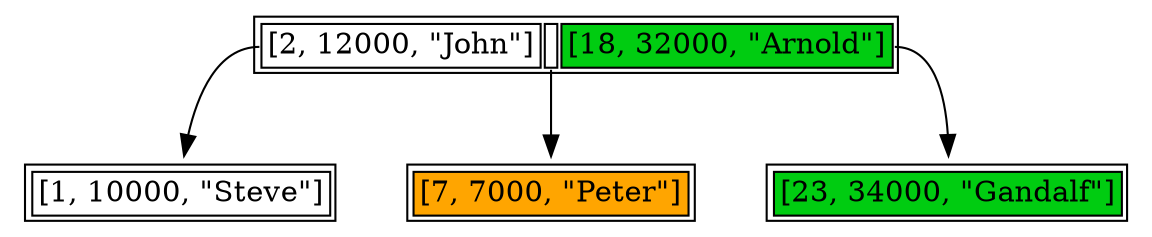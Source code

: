 digraph G {
  node [shape = plaintext,height=.1];
  Record0 [ label=< <table><tr><td port="f0">[2, 12000, "John"]</td><td port="f1"></td><td port="f2" bgcolor='#00CC11'>[18, 32000, "Arnold"]</td></tr></table> >];
  Record1 [ label=< <table><tr><td>[1, 10000, "Steve"]</td></tr></table> >];
  Record2 [ label=< <table><tr><td bgcolor='orange'>[7, 7000, "Peter"]</td></tr></table> >];
  Record3 [ label=< <table><tr><td bgcolor='#00CC11'>[23, 34000, "Gandalf"]</td></tr></table> >];
  "Record0":f0 -> "Record1";
  "Record0":f1 -> "Record2";
  "Record0":f2 -> "Record3";
}
